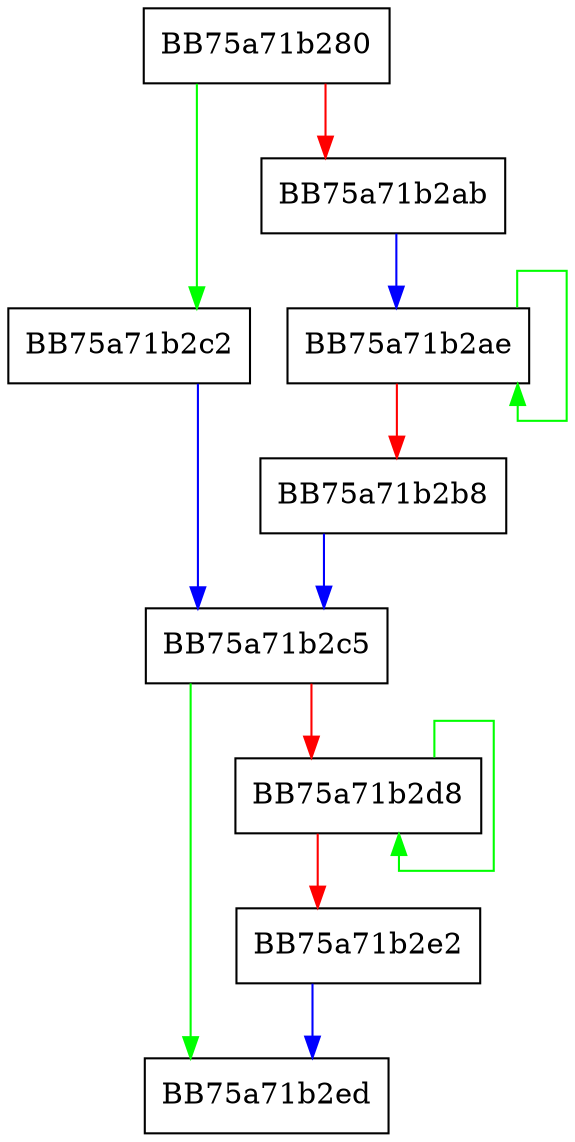 digraph WPP_SF_SSLL {
  node [shape="box"];
  graph [splines=ortho];
  BB75a71b280 -> BB75a71b2c2 [color="green"];
  BB75a71b280 -> BB75a71b2ab [color="red"];
  BB75a71b2ab -> BB75a71b2ae [color="blue"];
  BB75a71b2ae -> BB75a71b2ae [color="green"];
  BB75a71b2ae -> BB75a71b2b8 [color="red"];
  BB75a71b2b8 -> BB75a71b2c5 [color="blue"];
  BB75a71b2c2 -> BB75a71b2c5 [color="blue"];
  BB75a71b2c5 -> BB75a71b2ed [color="green"];
  BB75a71b2c5 -> BB75a71b2d8 [color="red"];
  BB75a71b2d8 -> BB75a71b2d8 [color="green"];
  BB75a71b2d8 -> BB75a71b2e2 [color="red"];
  BB75a71b2e2 -> BB75a71b2ed [color="blue"];
}
